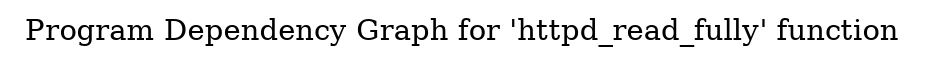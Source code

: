 digraph "Program Dependency Graph for 'httpd_read_fully' function" {
	label="Program Dependency Graph for 'httpd_read_fully' function";

}
